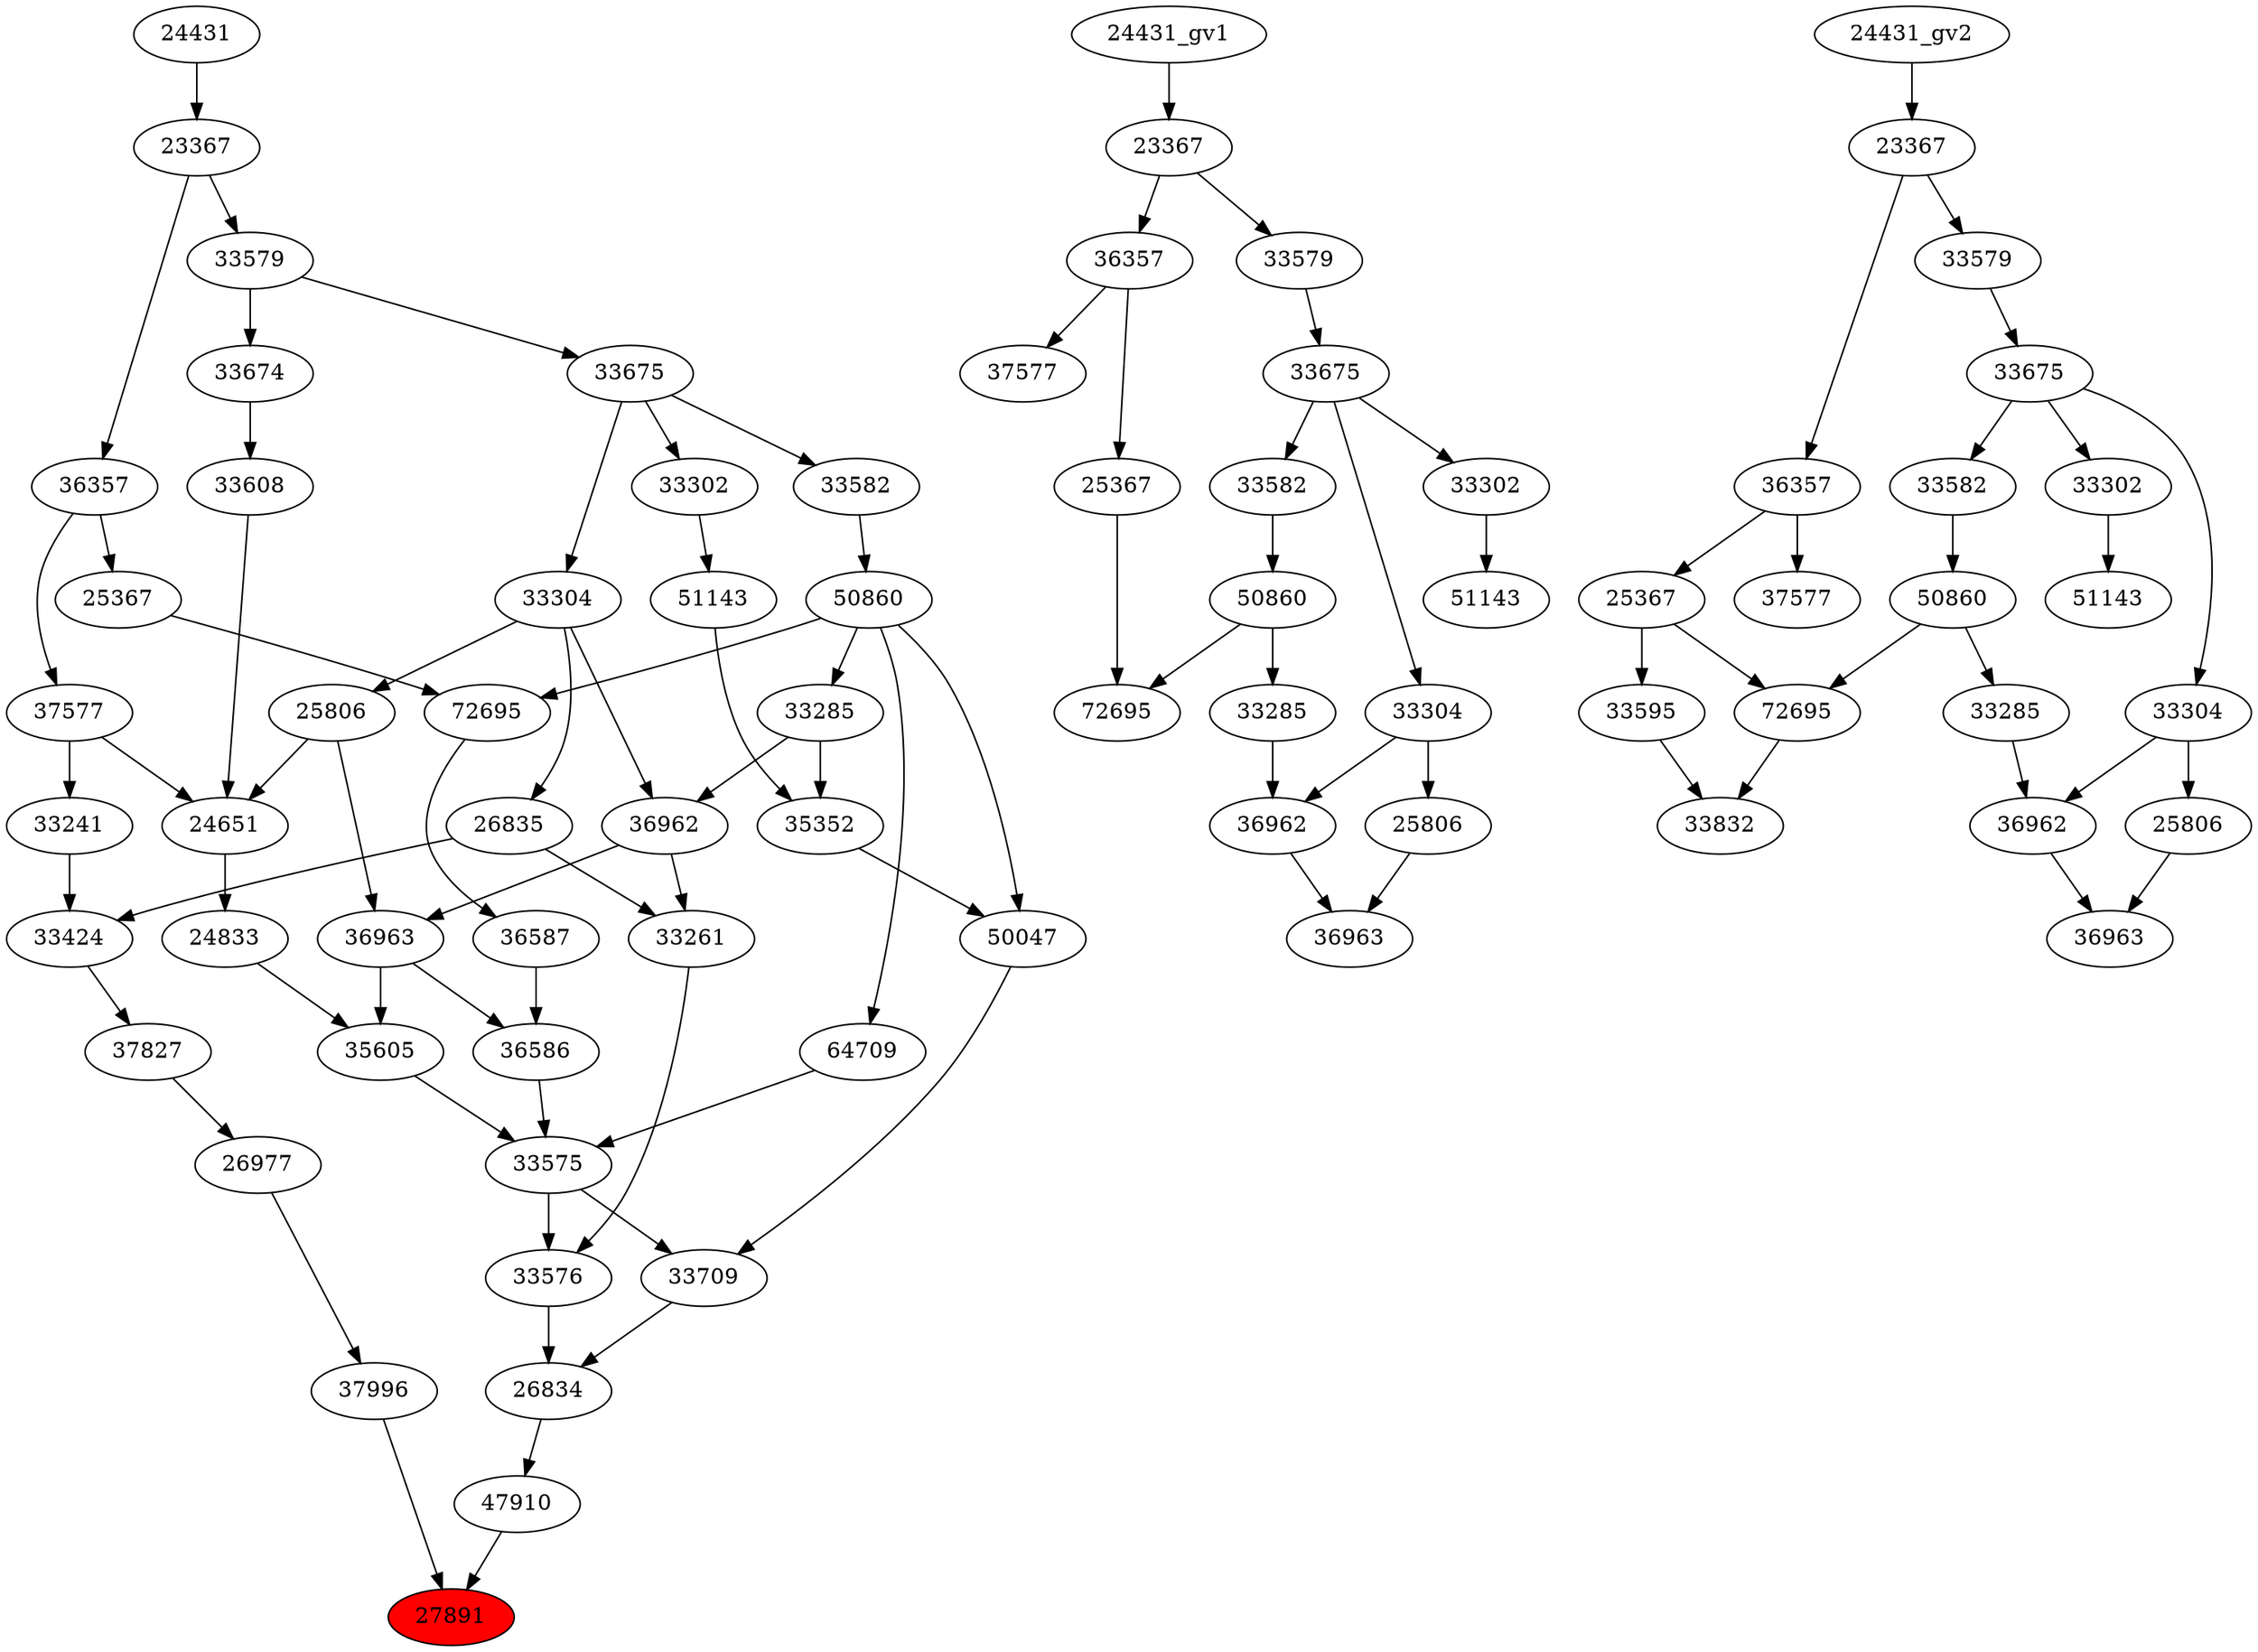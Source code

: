strict digraph root {
	node [label="\N"];
	{
		node [fillcolor="",
			label="\N",
			style=""
		];
		27891		 [fillcolor=red,
			label=27891,
			style=filled];
		37996		 [label=37996];
		37996 -> 27891;
		47910		 [label=47910];
		47910 -> 27891;
		26977		 [label=26977];
		26977 -> 37996;
		26834		 [label=26834];
		26834 -> 47910;
		37827		 [label=37827];
		37827 -> 26977;
		33709		 [label=33709];
		33709 -> 26834;
		33576		 [label=33576];
		33576 -> 26834;
		33424		 [label=33424];
		33424 -> 37827;
		50047		 [label=50047];
		50047 -> 33709;
		33575		 [label=33575];
		33575 -> 33709;
		33575 -> 33576;
		33261		 [label=33261];
		33261 -> 33576;
		33241		 [label=33241];
		33241 -> 33424;
		26835		 [label=26835];
		26835 -> 33424;
		26835 -> 33261;
		35352		 [label=35352];
		35352 -> 50047;
		50860		 [label=50860];
		50860 -> 50047;
		64709		 [label=64709];
		50860 -> 64709;
		33285		 [label=33285];
		50860 -> 33285;
		72695		 [label=72695];
		50860 -> 72695;
		36586		 [label=36586];
		36586 -> 33575;
		35605		 [label=35605];
		35605 -> 33575;
		64709 -> 33575;
		36962		 [label=36962];
		36962 -> 33261;
		36963		 [label=36963];
		36962 -> 36963;
		37577		 [label=37577];
		37577 -> 33241;
		24651		 [label=24651];
		37577 -> 24651;
		33304		 [label=33304];
		33304 -> 26835;
		33304 -> 36962;
		25806		 [label=25806];
		33304 -> 25806;
		33285 -> 35352;
		33285 -> 36962;
		51143		 [label=51143];
		51143 -> 35352;
		33582		 [label=33582];
		33582 -> 50860;
		36587		 [label=36587];
		36587 -> 36586;
		36963 -> 36586;
		36963 -> 35605;
		24833		 [label=24833];
		24833 -> 35605;
		36357		 [label=36357];
		36357 -> 37577;
		25367		 [label=25367];
		36357 -> 25367;
		33675		 [label=33675];
		33675 -> 33304;
		33675 -> 33582;
		33302		 [label=33302];
		33675 -> 33302;
		33302 -> 51143;
		72695 -> 36587;
		25806 -> 36963;
		25806 -> 24651;
		24651 -> 24833;
		23367		 [label=23367];
		23367 -> 36357;
		33579		 [label=33579];
		23367 -> 33579;
		33579 -> 33675;
		33674		 [label=33674];
		33579 -> 33674;
		25367 -> 72695;
		33608		 [label=33608];
		33608 -> 24651;
		24431		 [label=24431];
		24431 -> 23367;
		33674 -> 33608;
	}
	{
		node [label="\N"];
		"50860_gv1"		 [label=50860];
		"33285_gv1"		 [label=33285];
		"50860_gv1" -> "33285_gv1";
		"72695_gv1"		 [label=72695];
		"50860_gv1" -> "72695_gv1";
		"33582_gv1"		 [label=33582];
		"33582_gv1" -> "50860_gv1";
		"36962_gv1"		 [label=36962];
		"36963_gv1"		 [label=36963];
		"36962_gv1" -> "36963_gv1";
		"33285_gv1" -> "36962_gv1";
		"33304_gv1"		 [label=33304];
		"33304_gv1" -> "36962_gv1";
		"25806_gv1"		 [label=25806];
		"33304_gv1" -> "25806_gv1";
		"37577_gv1"		 [label=37577];
		"36357_gv1"		 [label=36357];
		"36357_gv1" -> "37577_gv1";
		"25367_gv1"		 [label=25367];
		"36357_gv1" -> "25367_gv1";
		"33675_gv1"		 [label=33675];
		"33675_gv1" -> "33582_gv1";
		"33675_gv1" -> "33304_gv1";
		"33302_gv1"		 [label=33302];
		"33675_gv1" -> "33302_gv1";
		"51143_gv1"		 [label=51143];
		"33302_gv1" -> "51143_gv1";
		"25806_gv1" -> "36963_gv1";
		"23367_gv1"		 [label=23367];
		"23367_gv1" -> "36357_gv1";
		"33579_gv1"		 [label=33579];
		"23367_gv1" -> "33579_gv1";
		"33579_gv1" -> "33675_gv1";
		"25367_gv1" -> "72695_gv1";
		"24431_gv1" -> "23367_gv1";
	}
	{
		node [label="\N"];
		33832		 [label=33832];
		"72695_gv2"		 [label=72695];
		"72695_gv2" -> 33832;
		33595		 [label=33595];
		33595 -> 33832;
		"50860_gv2"		 [label=50860];
		"50860_gv2" -> "72695_gv2";
		"33285_gv2"		 [label=33285];
		"50860_gv2" -> "33285_gv2";
		"33582_gv2"		 [label=33582];
		"33582_gv2" -> "50860_gv2";
		"25367_gv2"		 [label=25367];
		"25367_gv2" -> "72695_gv2";
		"25367_gv2" -> 33595;
		"36962_gv2"		 [label=36962];
		"33285_gv2" -> "36962_gv2";
		"51143_gv2"		 [label=51143];
		"33302_gv2"		 [label=33302];
		"33302_gv2" -> "51143_gv2";
		"33675_gv2"		 [label=33675];
		"33675_gv2" -> "33582_gv2";
		"33675_gv2" -> "33302_gv2";
		"33304_gv2"		 [label=33304];
		"33675_gv2" -> "33304_gv2";
		"36963_gv2"		 [label=36963];
		"36962_gv2" -> "36963_gv2";
		"25806_gv2"		 [label=25806];
		"25806_gv2" -> "36963_gv2";
		"36357_gv2"		 [label=36357];
		"36357_gv2" -> "25367_gv2";
		"37577_gv2"		 [label=37577];
		"36357_gv2" -> "37577_gv2";
		"33579_gv2"		 [label=33579];
		"33579_gv2" -> "33675_gv2";
		"33304_gv2" -> "36962_gv2";
		"33304_gv2" -> "25806_gv2";
		"23367_gv2"		 [label=23367];
		"23367_gv2" -> "36357_gv2";
		"23367_gv2" -> "33579_gv2";
		"24431_gv2" -> "23367_gv2";
	}
}
